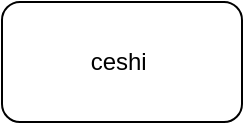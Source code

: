<mxfile version="22.1.3" type="github">
  <diagram name="第 1 页" id="Ah_aQdF748rMCLH3QrIh">
    <mxGraphModel dx="896" dy="494" grid="1" gridSize="10" guides="1" tooltips="1" connect="1" arrows="1" fold="1" page="1" pageScale="1" pageWidth="827" pageHeight="1169" math="0" shadow="0">
      <root>
        <mxCell id="0" />
        <mxCell id="1" parent="0" />
        <mxCell id="zHuGoNrHDPpPzG_5tVxz-1" value="ceshi&amp;nbsp;" style="rounded=1;whiteSpace=wrap;html=1;" vertex="1" parent="1">
          <mxGeometry x="200" y="80" width="120" height="60" as="geometry" />
        </mxCell>
      </root>
    </mxGraphModel>
  </diagram>
</mxfile>
